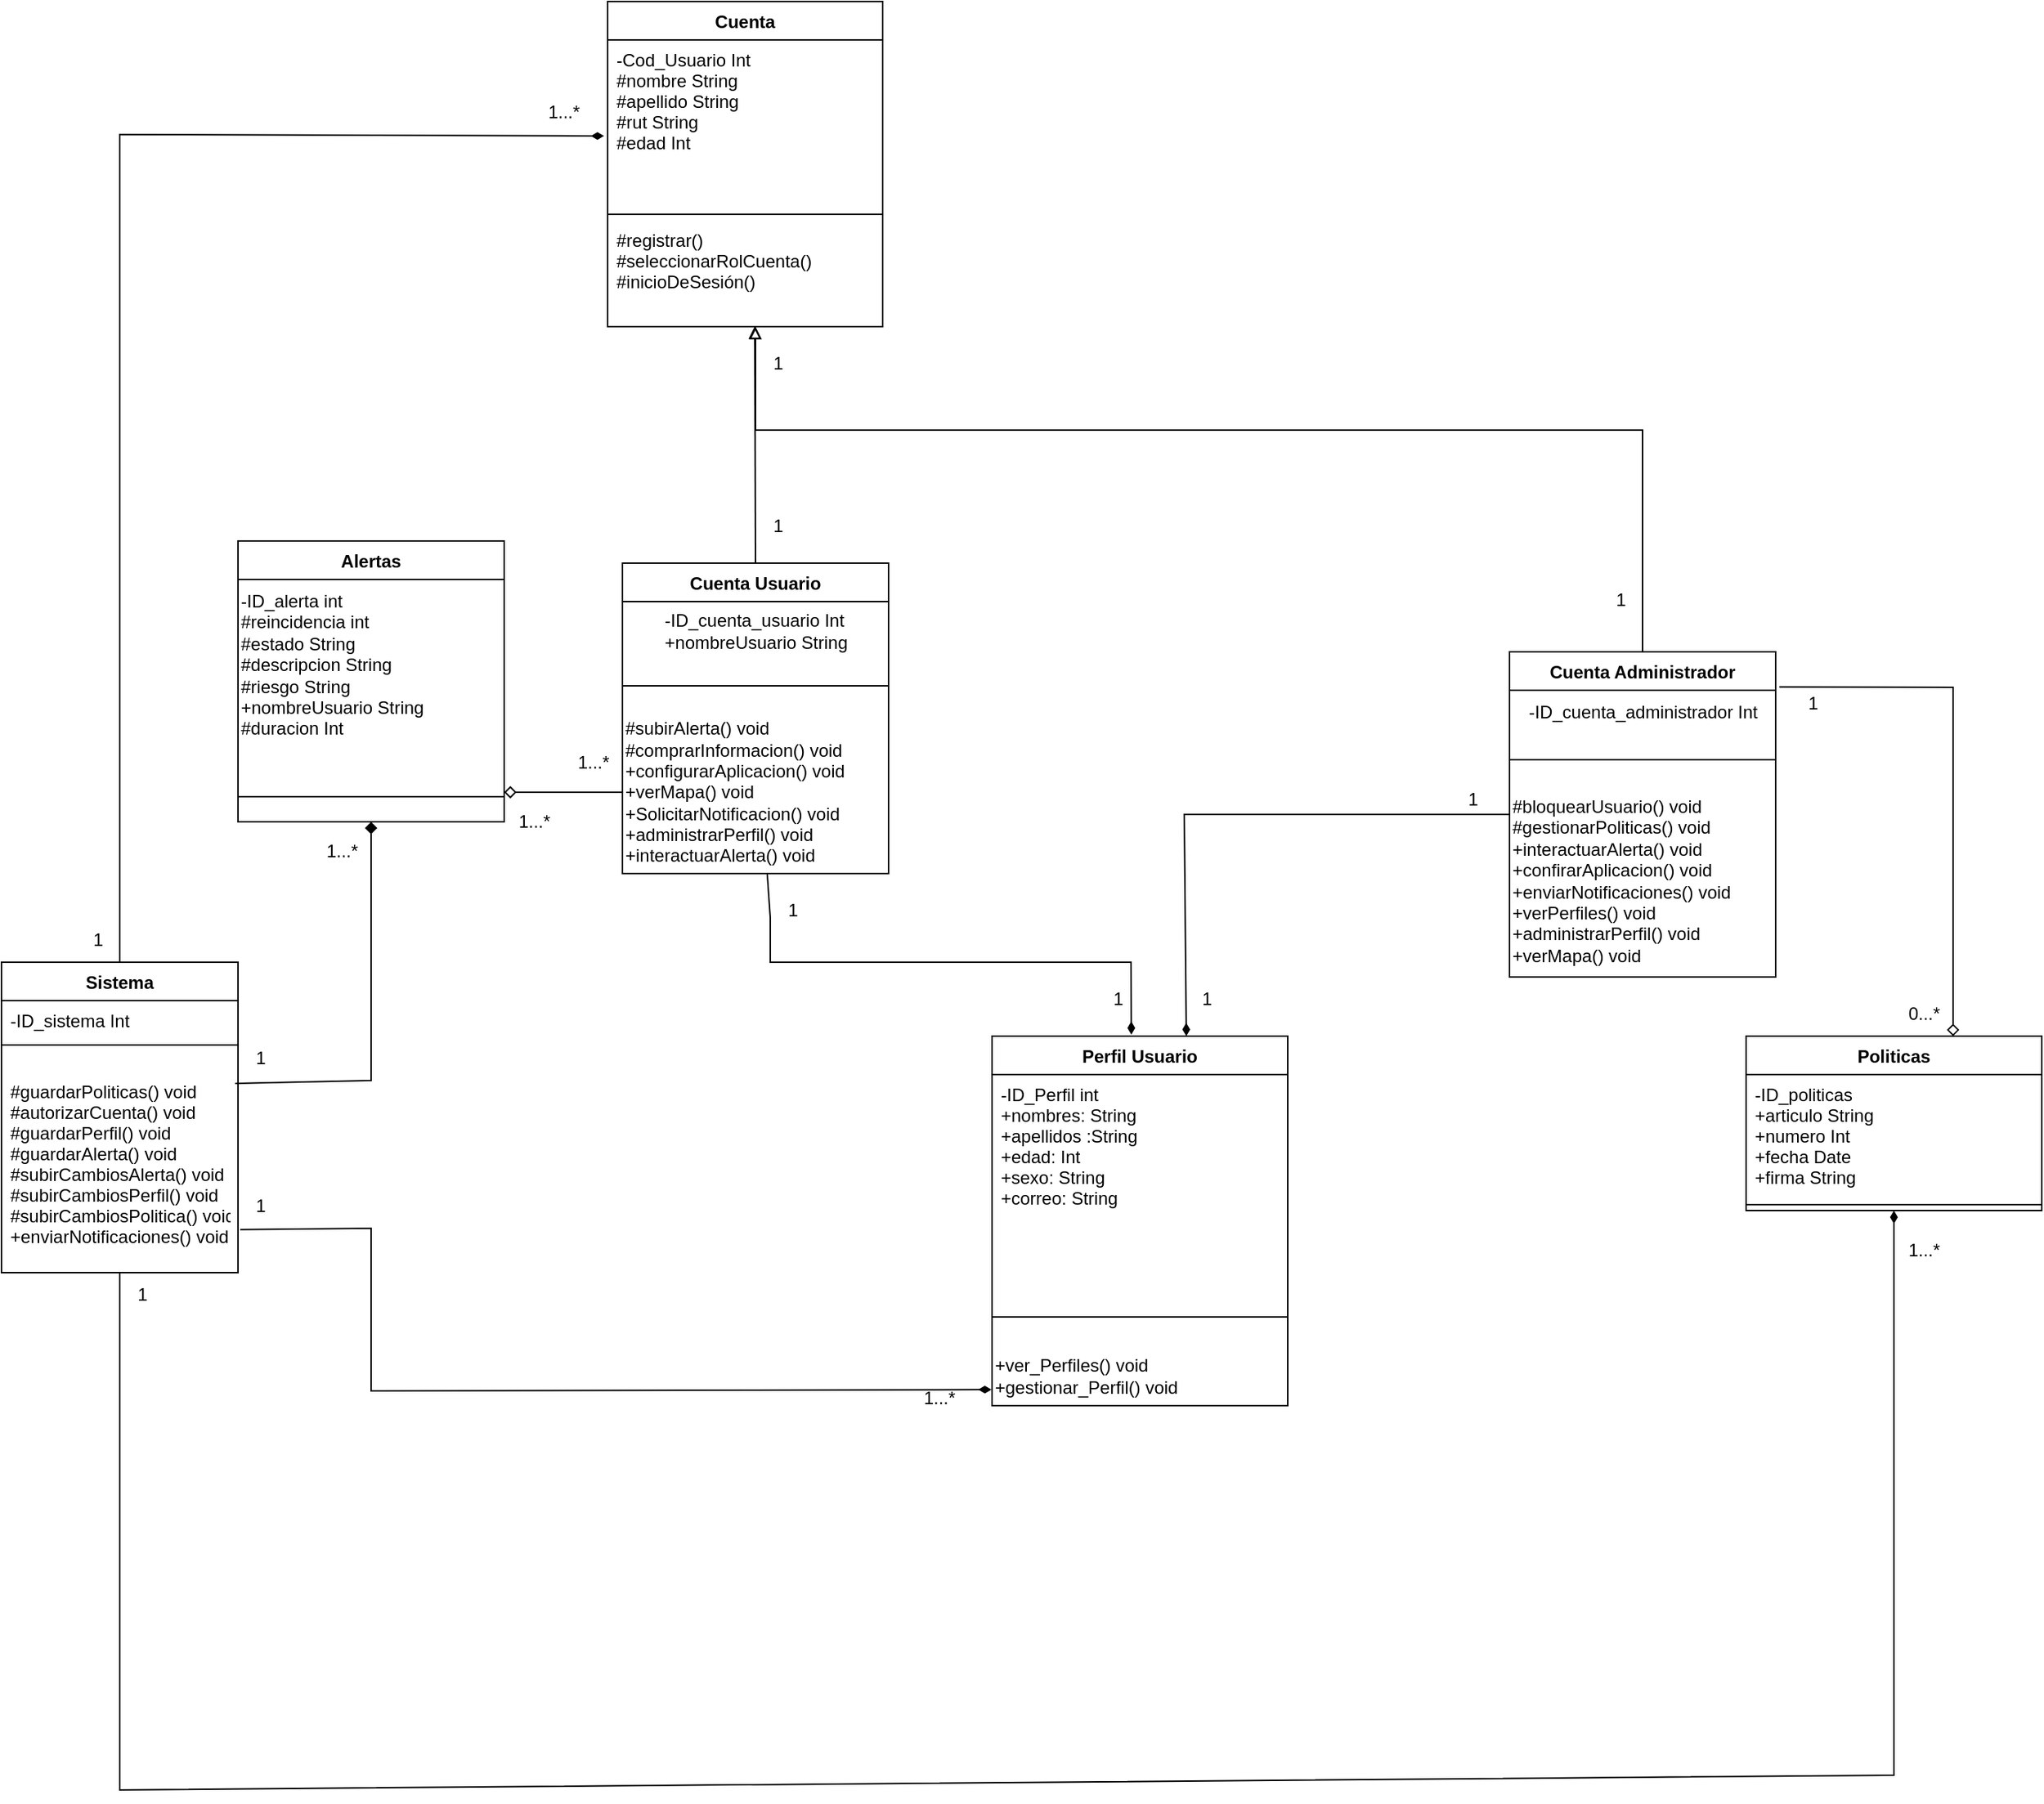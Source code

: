 <mxfile version="21.3.2" type="device">
  <diagram id="3enhSMc7aWvOartEOHMM" name="Página-2">
    <mxGraphModel dx="2261" dy="782" grid="1" gridSize="10" guides="1" tooltips="1" connect="1" arrows="1" fold="1" page="1" pageScale="1" pageWidth="827" pageHeight="1169" math="0" shadow="0">
      <root>
        <mxCell id="0" />
        <mxCell id="1" parent="0" />
        <mxCell id="s5XULECbWDx3I5TfldV6-1" value="Cuenta" style="swimlane;fontStyle=1;align=center;verticalAlign=top;childLayout=stackLayout;horizontal=1;startSize=26;horizontalStack=0;resizeParent=1;resizeParentMax=0;resizeLast=0;collapsible=1;marginBottom=0;" parent="1" vertex="1">
          <mxGeometry x="210" y="30" width="186" height="220" as="geometry" />
        </mxCell>
        <mxCell id="s5XULECbWDx3I5TfldV6-2" value="-Cod_Usuario Int&#xa;#nombre String&#xa;#apellido String&#xa;#rut String&#xa;#edad Int&#xa;&#xa;" style="text;strokeColor=none;fillColor=none;align=left;verticalAlign=top;spacingLeft=4;spacingRight=4;overflow=hidden;rotatable=0;points=[[0,0.5],[1,0.5]];portConstraint=eastwest;" parent="s5XULECbWDx3I5TfldV6-1" vertex="1">
          <mxGeometry y="26" width="186" height="114" as="geometry" />
        </mxCell>
        <mxCell id="s5XULECbWDx3I5TfldV6-3" value="" style="line;strokeWidth=1;fillColor=none;align=left;verticalAlign=middle;spacingTop=-1;spacingLeft=3;spacingRight=3;rotatable=0;labelPosition=right;points=[];portConstraint=eastwest;strokeColor=inherit;" parent="s5XULECbWDx3I5TfldV6-1" vertex="1">
          <mxGeometry y="140" width="186" height="8" as="geometry" />
        </mxCell>
        <mxCell id="s5XULECbWDx3I5TfldV6-4" value="#registrar()&#xa;#seleccionarRolCuenta()&#xa;#inicioDeSesión()" style="text;strokeColor=none;fillColor=none;align=left;verticalAlign=top;spacingLeft=4;spacingRight=4;overflow=hidden;rotatable=0;points=[[0,0.5],[1,0.5]];portConstraint=eastwest;" parent="s5XULECbWDx3I5TfldV6-1" vertex="1">
          <mxGeometry y="148" width="186" height="72" as="geometry" />
        </mxCell>
        <mxCell id="fsNp5HnhpQiQQAHXHXdU-9" value="Sistema" style="swimlane;fontStyle=1;align=center;verticalAlign=top;childLayout=stackLayout;horizontal=1;startSize=26;horizontalStack=0;resizeParent=1;resizeParentMax=0;resizeLast=0;collapsible=1;marginBottom=0;" parent="1" vertex="1">
          <mxGeometry x="-200" y="680" width="160" height="210" as="geometry" />
        </mxCell>
        <mxCell id="fsNp5HnhpQiQQAHXHXdU-10" value="-ID_sistema Int" style="text;strokeColor=none;fillColor=none;align=left;verticalAlign=top;spacingLeft=4;spacingRight=4;overflow=hidden;rotatable=0;points=[[0,0.5],[1,0.5]];portConstraint=eastwest;" parent="fsNp5HnhpQiQQAHXHXdU-9" vertex="1">
          <mxGeometry y="26" width="160" height="26" as="geometry" />
        </mxCell>
        <mxCell id="fsNp5HnhpQiQQAHXHXdU-11" value="" style="line;strokeWidth=1;fillColor=none;align=left;verticalAlign=middle;spacingTop=-1;spacingLeft=3;spacingRight=3;rotatable=0;labelPosition=right;points=[];portConstraint=eastwest;strokeColor=inherit;" parent="fsNp5HnhpQiQQAHXHXdU-9" vertex="1">
          <mxGeometry y="52" width="160" height="8" as="geometry" />
        </mxCell>
        <mxCell id="fsNp5HnhpQiQQAHXHXdU-12" value="&#xa;#guardarPoliticas() void&#xa;#autorizarCuenta() void&#xa;#guardarPerfil() void&#xa;#guardarAlerta() void&#xa;#subirCambiosAlerta() void&#xa;#subirCambiosPerfil() void&#xa;#subirCambiosPolitica() void&#xa;+enviarNotificaciones() void&#xa;" style="text;strokeColor=none;fillColor=none;align=left;verticalAlign=top;spacingLeft=4;spacingRight=4;overflow=hidden;rotatable=0;points=[[0,0.5],[1,0.5]];portConstraint=eastwest;" parent="fsNp5HnhpQiQQAHXHXdU-9" vertex="1">
          <mxGeometry y="60" width="160" height="150" as="geometry" />
        </mxCell>
        <mxCell id="JyhG7T9LPKWBV8ryBle5-102" value="" style="endArrow=diamondThin;html=1;rounded=0;endFill=1;entryX=0.5;entryY=1;entryDx=0;entryDy=0;" parent="fsNp5HnhpQiQQAHXHXdU-9" target="JyhG7T9LPKWBV8ryBle5-95" edge="1">
          <mxGeometry width="50" height="50" relative="1" as="geometry">
            <mxPoint x="80" y="210" as="sourcePoint" />
            <mxPoint x="1279" y="255.658" as="targetPoint" />
            <Array as="points">
              <mxPoint x="80" y="560" />
              <mxPoint x="1280" y="550" />
            </Array>
          </mxGeometry>
        </mxCell>
        <mxCell id="JyhG7T9LPKWBV8ryBle5-3" value="Cuenta Usuario" style="swimlane;fontStyle=1;align=center;verticalAlign=top;childLayout=stackLayout;horizontal=1;startSize=26;horizontalStack=0;resizeParent=1;resizeParentMax=0;resizeLast=0;collapsible=1;marginBottom=0;" parent="1" vertex="1">
          <mxGeometry x="220" y="410" width="180" height="210" as="geometry" />
        </mxCell>
        <mxCell id="JyhG7T9LPKWBV8ryBle5-4" value="&lt;div align=&quot;left&quot;&gt;-ID_cuenta_usuario Int&lt;/div&gt;&lt;div align=&quot;left&quot;&gt;+nombreUsuario String&lt;br&gt;&lt;/div&gt;" style="text;html=1;align=center;verticalAlign=middle;resizable=0;points=[];autosize=1;strokeColor=none;fillColor=none;" parent="JyhG7T9LPKWBV8ryBle5-3" vertex="1">
          <mxGeometry y="26" width="180" height="40" as="geometry" />
        </mxCell>
        <mxCell id="JyhG7T9LPKWBV8ryBle5-5" value="" style="line;strokeWidth=1;fillColor=none;align=left;verticalAlign=middle;spacingTop=-1;spacingLeft=3;spacingRight=3;rotatable=0;labelPosition=right;points=[];portConstraint=eastwest;strokeColor=inherit;" parent="JyhG7T9LPKWBV8ryBle5-3" vertex="1">
          <mxGeometry y="66" width="180" height="34" as="geometry" />
        </mxCell>
        <mxCell id="JyhG7T9LPKWBV8ryBle5-6" value="&lt;div&gt;#subirAlerta() void&lt;/div&gt;&lt;div&gt;#comprarInformacion() void&lt;br&gt;&lt;/div&gt;&lt;div&gt;+configurarAplicacion() void&lt;br&gt;&lt;/div&gt;&lt;div&gt;+verMapa() void&lt;/div&gt;+SolicitarNotificacion() void&lt;br&gt;&lt;div&gt;+administrarPerfil() void&lt;/div&gt;&lt;div&gt;+interactuarAlerta() void&lt;br&gt;&lt;/div&gt;" style="text;html=1;align=left;verticalAlign=middle;resizable=0;points=[];autosize=1;strokeColor=none;fillColor=none;" parent="JyhG7T9LPKWBV8ryBle5-3" vertex="1">
          <mxGeometry y="100" width="180" height="110" as="geometry" />
        </mxCell>
        <mxCell id="JyhG7T9LPKWBV8ryBle5-12" value="" style="endArrow=none;html=1;rounded=0;exitX=0.535;exitY=0.996;exitDx=0;exitDy=0;exitPerimeter=0;entryX=0.5;entryY=0;entryDx=0;entryDy=0;endFill=0;startArrow=block;startFill=0;" parent="1" source="s5XULECbWDx3I5TfldV6-4" target="JyhG7T9LPKWBV8ryBle5-3" edge="1">
          <mxGeometry width="50" height="50" relative="1" as="geometry">
            <mxPoint x="490" y="560" as="sourcePoint" />
            <mxPoint x="308" y="460" as="targetPoint" />
          </mxGeometry>
        </mxCell>
        <mxCell id="JyhG7T9LPKWBV8ryBle5-14" value="" style="endArrow=none;html=1;rounded=0;entryX=0.5;entryY=0;entryDx=0;entryDy=0;endFill=0;startArrow=block;startFill=0;" parent="1" target="JyhG7T9LPKWBV8ryBle5-32" edge="1">
          <mxGeometry width="50" height="50" relative="1" as="geometry">
            <mxPoint x="310" y="250" as="sourcePoint" />
            <mxPoint x="90" y="470" as="targetPoint" />
            <Array as="points">
              <mxPoint x="310" y="320" />
              <mxPoint x="910" y="320" />
            </Array>
          </mxGeometry>
        </mxCell>
        <mxCell id="JyhG7T9LPKWBV8ryBle5-15" value="1" style="text;html=1;align=center;verticalAlign=middle;resizable=0;points=[];autosize=1;strokeColor=none;fillColor=none;" parent="1" vertex="1">
          <mxGeometry x="320" y="630" width="30" height="30" as="geometry" />
        </mxCell>
        <mxCell id="JyhG7T9LPKWBV8ryBle5-16" value="1" style="text;html=1;align=center;verticalAlign=middle;resizable=0;points=[];autosize=1;strokeColor=none;fillColor=none;" parent="1" vertex="1">
          <mxGeometry x="310" y="260" width="30" height="30" as="geometry" />
        </mxCell>
        <mxCell id="JyhG7T9LPKWBV8ryBle5-18" value="1" style="text;html=1;align=center;verticalAlign=middle;resizable=0;points=[];autosize=1;strokeColor=none;fillColor=none;" parent="1" vertex="1">
          <mxGeometry x="880" y="420" width="30" height="30" as="geometry" />
        </mxCell>
        <mxCell id="JyhG7T9LPKWBV8ryBle5-19" value="1" style="text;html=1;align=center;verticalAlign=middle;resizable=0;points=[];autosize=1;strokeColor=none;fillColor=none;" parent="1" vertex="1">
          <mxGeometry x="310" y="370" width="30" height="30" as="geometry" />
        </mxCell>
        <mxCell id="JyhG7T9LPKWBV8ryBle5-21" value="" style="endArrow=diamondThin;html=1;rounded=0;exitX=0.5;exitY=0;exitDx=0;exitDy=0;entryX=-0.013;entryY=0.57;entryDx=0;entryDy=0;entryPerimeter=0;endFill=1;" parent="1" source="fsNp5HnhpQiQQAHXHXdU-9" target="s5XULECbWDx3I5TfldV6-2" edge="1">
          <mxGeometry width="50" height="50" relative="1" as="geometry">
            <mxPoint x="430" y="640" as="sourcePoint" />
            <mxPoint x="-120" y="250" as="targetPoint" />
            <Array as="points">
              <mxPoint x="-120" y="120" />
            </Array>
          </mxGeometry>
        </mxCell>
        <mxCell id="JyhG7T9LPKWBV8ryBle5-22" value="1" style="text;html=1;align=center;verticalAlign=middle;resizable=0;points=[];autosize=1;strokeColor=none;fillColor=none;" parent="1" vertex="1">
          <mxGeometry x="-150" y="650" width="30" height="30" as="geometry" />
        </mxCell>
        <mxCell id="JyhG7T9LPKWBV8ryBle5-23" value="1...*" style="text;html=1;resizable=0;autosize=1;align=center;verticalAlign=middle;points=[];fillColor=none;strokeColor=none;rounded=0;" parent="1" vertex="1">
          <mxGeometry x="160" y="90" width="40" height="30" as="geometry" />
        </mxCell>
        <mxCell id="JyhG7T9LPKWBV8ryBle5-28" value="Perfil Usuario" style="swimlane;fontStyle=1;align=center;verticalAlign=top;childLayout=stackLayout;horizontal=1;startSize=26;horizontalStack=0;resizeParent=1;resizeParentMax=0;resizeLast=0;collapsible=1;marginBottom=0;" parent="1" vertex="1">
          <mxGeometry x="470" y="730" width="200" height="250" as="geometry" />
        </mxCell>
        <mxCell id="JyhG7T9LPKWBV8ryBle5-29" value="-ID_Perfil int&#xa;+nombres: String&#xa;+apellidos :String&#xa;+edad: Int&#xa;+sexo: String&#xa;+correo: String" style="text;strokeColor=none;fillColor=none;align=left;verticalAlign=top;spacingLeft=4;spacingRight=4;overflow=hidden;rotatable=0;points=[[0,0.5],[1,0.5]];portConstraint=eastwest;" parent="JyhG7T9LPKWBV8ryBle5-28" vertex="1">
          <mxGeometry y="26" width="200" height="144" as="geometry" />
        </mxCell>
        <mxCell id="JyhG7T9LPKWBV8ryBle5-30" value="&#xa;&#xa;" style="line;strokeWidth=1;fillColor=none;align=left;verticalAlign=middle;spacingTop=-1;spacingLeft=3;spacingRight=3;rotatable=0;labelPosition=right;points=[];portConstraint=eastwest;strokeColor=inherit;" parent="JyhG7T9LPKWBV8ryBle5-28" vertex="1">
          <mxGeometry y="170" width="200" height="40" as="geometry" />
        </mxCell>
        <mxCell id="JyhG7T9LPKWBV8ryBle5-46" value="+ver_Perfiles() void&lt;br&gt;+gestionar_Perfil() void&lt;br&gt;" style="text;html=1;align=left;verticalAlign=middle;resizable=0;points=[];autosize=1;strokeColor=none;fillColor=none;" parent="JyhG7T9LPKWBV8ryBle5-28" vertex="1">
          <mxGeometry y="210" width="200" height="40" as="geometry" />
        </mxCell>
        <mxCell id="JyhG7T9LPKWBV8ryBle5-32" value="Cuenta Administrador" style="swimlane;fontStyle=1;align=center;verticalAlign=top;childLayout=stackLayout;horizontal=1;startSize=26;horizontalStack=0;resizeParent=1;resizeParentMax=0;resizeLast=0;collapsible=1;marginBottom=0;" parent="1" vertex="1">
          <mxGeometry x="820" y="470" width="180" height="220" as="geometry" />
        </mxCell>
        <mxCell id="JyhG7T9LPKWBV8ryBle5-33" value="-ID_cuenta_administrador Int" style="text;html=1;align=center;verticalAlign=middle;resizable=0;points=[];autosize=1;strokeColor=none;fillColor=none;" parent="JyhG7T9LPKWBV8ryBle5-32" vertex="1">
          <mxGeometry y="26" width="180" height="30" as="geometry" />
        </mxCell>
        <mxCell id="JyhG7T9LPKWBV8ryBle5-34" value="" style="line;strokeWidth=1;fillColor=none;align=left;verticalAlign=middle;spacingTop=-1;spacingLeft=3;spacingRight=3;rotatable=0;labelPosition=right;points=[];portConstraint=eastwest;strokeColor=inherit;" parent="JyhG7T9LPKWBV8ryBle5-32" vertex="1">
          <mxGeometry y="56" width="180" height="34" as="geometry" />
        </mxCell>
        <mxCell id="JyhG7T9LPKWBV8ryBle5-35" value="&lt;div&gt;#bloquearUsuario() void&lt;/div&gt;&lt;div&gt;#gestionarPoliticas() void&lt;br&gt;&lt;/div&gt;&lt;div&gt;+interactuarAlerta() void&lt;/div&gt;&lt;div&gt;+confirarAplicacion() void&lt;br&gt;&lt;/div&gt;+enviarNotificaciones() void&lt;br&gt;&lt;div&gt;+verPerfiles() void&lt;/div&gt;&lt;div&gt;+administrarPerfil() void&lt;br&gt;&lt;/div&gt;&lt;div&gt;+verMapa() void&lt;br&gt;&lt;/div&gt;" style="text;html=1;align=left;verticalAlign=middle;resizable=0;points=[];autosize=1;strokeColor=none;fillColor=none;" parent="JyhG7T9LPKWBV8ryBle5-32" vertex="1">
          <mxGeometry y="90" width="180" height="130" as="geometry" />
        </mxCell>
        <mxCell id="JyhG7T9LPKWBV8ryBle5-40" value="" style="endArrow=diamondThin;html=1;rounded=0;entryX=0.471;entryY=-0.004;entryDx=0;entryDy=0;entryPerimeter=0;endFill=1;exitX=0.544;exitY=1;exitDx=0;exitDy=0;exitPerimeter=0;" parent="1" source="JyhG7T9LPKWBV8ryBle5-6" target="JyhG7T9LPKWBV8ryBle5-28" edge="1">
          <mxGeometry width="50" height="50" relative="1" as="geometry">
            <mxPoint x="320" y="630" as="sourcePoint" />
            <mxPoint x="480" y="600" as="targetPoint" />
            <Array as="points">
              <mxPoint x="320" y="650" />
              <mxPoint x="320" y="680" />
              <mxPoint x="564" y="680" />
            </Array>
          </mxGeometry>
        </mxCell>
        <mxCell id="JyhG7T9LPKWBV8ryBle5-41" value="1" style="text;html=1;align=center;verticalAlign=middle;resizable=0;points=[];autosize=1;strokeColor=none;fillColor=none;" parent="1" vertex="1">
          <mxGeometry x="540" y="690" width="30" height="30" as="geometry" />
        </mxCell>
        <mxCell id="JyhG7T9LPKWBV8ryBle5-42" value="" style="endArrow=diamondThin;html=1;rounded=0;entryX=0.657;entryY=0;entryDx=0;entryDy=0;entryPerimeter=0;endFill=1;" parent="1" target="JyhG7T9LPKWBV8ryBle5-28" edge="1">
          <mxGeometry width="50" height="50" relative="1" as="geometry">
            <mxPoint x="820" y="580" as="sourcePoint" />
            <mxPoint x="400" y="500" as="targetPoint" />
            <Array as="points">
              <mxPoint x="600" y="580" />
            </Array>
          </mxGeometry>
        </mxCell>
        <mxCell id="JyhG7T9LPKWBV8ryBle5-44" value="1" style="text;html=1;align=center;verticalAlign=middle;resizable=0;points=[];autosize=1;strokeColor=none;fillColor=none;" parent="1" vertex="1">
          <mxGeometry x="600" y="690" width="30" height="30" as="geometry" />
        </mxCell>
        <mxCell id="JyhG7T9LPKWBV8ryBle5-79" value="" style="endArrow=diamondThin;html=1;rounded=0;exitX=1.009;exitY=0.806;exitDx=0;exitDy=0;exitPerimeter=0;entryX=-0.002;entryY=0.729;entryDx=0;entryDy=0;entryPerimeter=0;endFill=1;" parent="1" source="fsNp5HnhpQiQQAHXHXdU-12" target="JyhG7T9LPKWBV8ryBle5-46" edge="1">
          <mxGeometry width="50" height="50" relative="1" as="geometry">
            <mxPoint x="200" y="790" as="sourcePoint" />
            <mxPoint x="250" y="740" as="targetPoint" />
            <Array as="points">
              <mxPoint x="50" y="860" />
              <mxPoint x="50" y="970" />
            </Array>
          </mxGeometry>
        </mxCell>
        <mxCell id="JyhG7T9LPKWBV8ryBle5-80" value="1" style="text;html=1;align=center;verticalAlign=middle;resizable=0;points=[];autosize=1;strokeColor=none;fillColor=none;" parent="1" vertex="1">
          <mxGeometry x="-40" y="830" width="30" height="30" as="geometry" />
        </mxCell>
        <mxCell id="JyhG7T9LPKWBV8ryBle5-81" value="1...*" style="text;html=1;resizable=0;autosize=1;align=center;verticalAlign=middle;points=[];fillColor=none;strokeColor=none;rounded=0;" parent="1" vertex="1">
          <mxGeometry x="414" y="960" width="40" height="30" as="geometry" />
        </mxCell>
        <mxCell id="JyhG7T9LPKWBV8ryBle5-95" value="Politicas" style="swimlane;fontStyle=1;align=center;verticalAlign=top;childLayout=stackLayout;horizontal=1;startSize=26;horizontalStack=0;resizeParent=1;resizeParentMax=0;resizeLast=0;collapsible=1;marginBottom=0;" parent="1" vertex="1">
          <mxGeometry x="980" y="730" width="200" height="118" as="geometry" />
        </mxCell>
        <mxCell id="JyhG7T9LPKWBV8ryBle5-96" value="-ID_politicas&#xa;+articulo String&#xa;+numero Int&#xa;+fecha Date&#xa;+firma String" style="text;strokeColor=none;fillColor=none;align=left;verticalAlign=top;spacingLeft=4;spacingRight=4;overflow=hidden;rotatable=0;points=[[0,0.5],[1,0.5]];portConstraint=eastwest;" parent="JyhG7T9LPKWBV8ryBle5-95" vertex="1">
          <mxGeometry y="26" width="200" height="84" as="geometry" />
        </mxCell>
        <mxCell id="JyhG7T9LPKWBV8ryBle5-97" value="" style="line;strokeWidth=1;fillColor=none;align=left;verticalAlign=middle;spacingTop=-1;spacingLeft=3;spacingRight=3;rotatable=0;labelPosition=right;points=[];portConstraint=eastwest;strokeColor=inherit;" parent="JyhG7T9LPKWBV8ryBle5-95" vertex="1">
          <mxGeometry y="110" width="200" height="8" as="geometry" />
        </mxCell>
        <mxCell id="JyhG7T9LPKWBV8ryBle5-99" value="" style="endArrow=diamond;html=1;rounded=0;exitX=1.014;exitY=0.108;exitDx=0;exitDy=0;exitPerimeter=0;endFill=0;" parent="1" source="JyhG7T9LPKWBV8ryBle5-32" edge="1">
          <mxGeometry width="50" height="50" relative="1" as="geometry">
            <mxPoint x="1080" y="610" as="sourcePoint" />
            <mxPoint x="1120" y="730" as="targetPoint" />
            <Array as="points">
              <mxPoint x="1120" y="494" />
            </Array>
          </mxGeometry>
        </mxCell>
        <mxCell id="JyhG7T9LPKWBV8ryBle5-100" value="1" style="text;html=1;align=center;verticalAlign=middle;resizable=0;points=[];autosize=1;strokeColor=none;fillColor=none;" parent="1" vertex="1">
          <mxGeometry x="1010" y="490" width="30" height="30" as="geometry" />
        </mxCell>
        <mxCell id="JyhG7T9LPKWBV8ryBle5-103" value="1" style="text;html=1;align=center;verticalAlign=middle;resizable=0;points=[];autosize=1;strokeColor=none;fillColor=none;" parent="1" vertex="1">
          <mxGeometry x="-120" y="890" width="30" height="30" as="geometry" />
        </mxCell>
        <mxCell id="JyhG7T9LPKWBV8ryBle5-104" value="1...*" style="text;html=1;resizable=0;autosize=1;align=center;verticalAlign=middle;points=[];fillColor=none;strokeColor=none;rounded=0;" parent="1" vertex="1">
          <mxGeometry x="1080" y="860" width="40" height="30" as="geometry" />
        </mxCell>
        <mxCell id="JyhG7T9LPKWBV8ryBle5-107" value="0...*" style="text;html=1;resizable=0;autosize=1;align=center;verticalAlign=middle;points=[];fillColor=none;strokeColor=none;rounded=0;" parent="1" vertex="1">
          <mxGeometry x="1080" y="700" width="40" height="30" as="geometry" />
        </mxCell>
        <mxCell id="Z_F7lGHl3xBbar7ppBCh-2" value="1" style="text;html=1;align=center;verticalAlign=middle;resizable=0;points=[];autosize=1;strokeColor=none;fillColor=none;" parent="1" vertex="1">
          <mxGeometry x="780" y="555" width="30" height="30" as="geometry" />
        </mxCell>
        <mxCell id="ryYzMi2fPNeb6aUk7ThO-1" value="Alertas" style="swimlane;fontStyle=1;align=center;verticalAlign=top;childLayout=stackLayout;horizontal=1;startSize=26;horizontalStack=0;resizeParent=1;resizeParentMax=0;resizeLast=0;collapsible=1;marginBottom=0;" parent="1" vertex="1">
          <mxGeometry x="-40" y="395" width="180" height="190" as="geometry" />
        </mxCell>
        <mxCell id="ryYzMi2fPNeb6aUk7ThO-2" value="&lt;div align=&quot;left&quot;&gt;-ID_alerta int&lt;/div&gt;&lt;div&gt;#reincidencia int&lt;/div&gt;&lt;div&gt;#estado String&lt;/div&gt;&lt;div&gt;#descripcion String&lt;/div&gt;&lt;div&gt;#riesgo String&lt;br&gt;&lt;/div&gt;&lt;div&gt;+nombreUsuario String&lt;br&gt;&lt;/div&gt;&lt;div&gt;#duracion Int&lt;br&gt;&lt;/div&gt;&lt;div&gt;&lt;br&gt;&lt;/div&gt;" style="text;html=1;align=left;verticalAlign=middle;resizable=0;points=[];autosize=1;strokeColor=none;fillColor=none;" parent="ryYzMi2fPNeb6aUk7ThO-1" vertex="1">
          <mxGeometry y="26" width="180" height="130" as="geometry" />
        </mxCell>
        <mxCell id="ryYzMi2fPNeb6aUk7ThO-3" value="" style="line;strokeWidth=1;fillColor=none;align=left;verticalAlign=middle;spacingTop=-1;spacingLeft=3;spacingRight=3;rotatable=0;labelPosition=right;points=[];portConstraint=eastwest;strokeColor=inherit;" parent="ryYzMi2fPNeb6aUk7ThO-1" vertex="1">
          <mxGeometry y="156" width="180" height="34" as="geometry" />
        </mxCell>
        <mxCell id="0aM3dSRnCoQahD9nQOJP-2" value="" style="endArrow=diamond;html=1;rounded=0;exitX=0.988;exitY=0.147;exitDx=0;exitDy=0;exitPerimeter=0;entryX=0.5;entryY=1;entryDx=0;entryDy=0;endFill=1;" edge="1" parent="1" source="fsNp5HnhpQiQQAHXHXdU-12" target="ryYzMi2fPNeb6aUk7ThO-1">
          <mxGeometry width="50" height="50" relative="1" as="geometry">
            <mxPoint x="260" y="490" as="sourcePoint" />
            <mxPoint x="310" y="440" as="targetPoint" />
            <Array as="points">
              <mxPoint x="50" y="760" />
            </Array>
          </mxGeometry>
        </mxCell>
        <mxCell id="0aM3dSRnCoQahD9nQOJP-3" value="1...*" style="text;html=1;resizable=0;autosize=1;align=center;verticalAlign=middle;points=[];fillColor=none;strokeColor=none;rounded=0;" vertex="1" parent="1">
          <mxGeometry x="10" y="590" width="40" height="30" as="geometry" />
        </mxCell>
        <mxCell id="0aM3dSRnCoQahD9nQOJP-4" value="1...*" style="text;html=1;resizable=0;autosize=1;align=center;verticalAlign=middle;points=[];fillColor=none;strokeColor=none;rounded=0;" vertex="1" parent="1">
          <mxGeometry x="180" y="530" width="40" height="30" as="geometry" />
        </mxCell>
        <mxCell id="0aM3dSRnCoQahD9nQOJP-5" value="" style="endArrow=diamond;html=1;rounded=0;endFill=0;" edge="1" parent="1" source="JyhG7T9LPKWBV8ryBle5-6">
          <mxGeometry width="50" height="50" relative="1" as="geometry">
            <mxPoint x="440" y="490" as="sourcePoint" />
            <mxPoint x="140" y="565" as="targetPoint" />
          </mxGeometry>
        </mxCell>
        <mxCell id="0aM3dSRnCoQahD9nQOJP-6" value="1...*" style="text;html=1;resizable=0;autosize=1;align=center;verticalAlign=middle;points=[];fillColor=none;strokeColor=none;rounded=0;" vertex="1" parent="1">
          <mxGeometry x="140" y="570" width="40" height="30" as="geometry" />
        </mxCell>
        <mxCell id="0aM3dSRnCoQahD9nQOJP-7" value="1" style="text;html=1;align=center;verticalAlign=middle;resizable=0;points=[];autosize=1;strokeColor=none;fillColor=none;" vertex="1" parent="1">
          <mxGeometry x="-40" y="730" width="30" height="30" as="geometry" />
        </mxCell>
      </root>
    </mxGraphModel>
  </diagram>
</mxfile>
